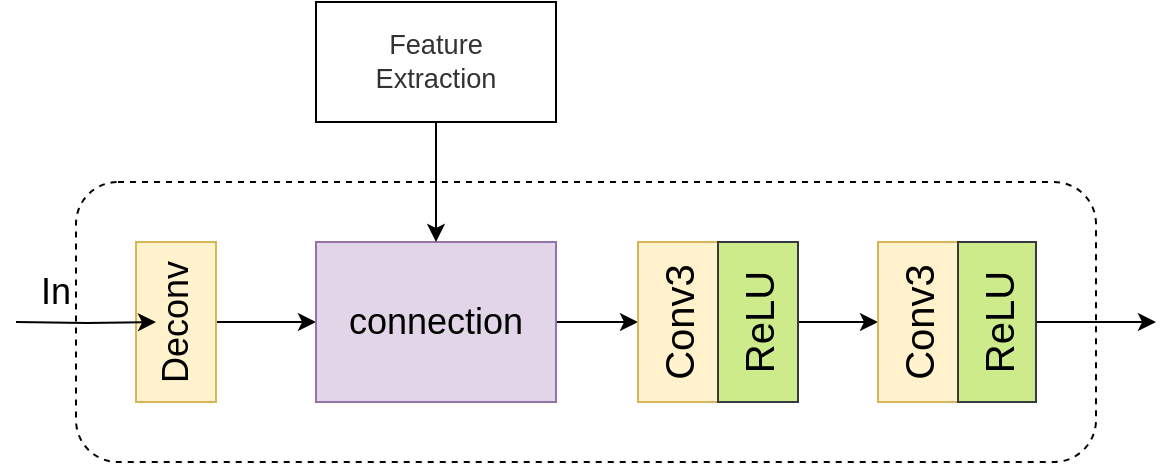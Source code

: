 <mxfile version="12.3.3" type="github" pages="1">
  <diagram id="vKNMBzjib7ub46ExpTRq" name="Page-1">
    <mxGraphModel dx="1038" dy="580" grid="1" gridSize="10" guides="1" tooltips="1" connect="1" arrows="1" fold="1" page="1" pageScale="1" pageWidth="827" pageHeight="1169" math="0" shadow="0">
      <root>
        <mxCell id="0"/>
        <mxCell id="1" parent="0"/>
        <mxCell id="-UwqAHOPOND0Zr8k3zHj-1" value="" style="rounded=1;whiteSpace=wrap;html=1;fontSize=20;labelBackgroundColor=none;fontColor=#000000;dashed=1;" parent="1" vertex="1">
          <mxGeometry x="200" y="330" width="510" height="140" as="geometry"/>
        </mxCell>
        <mxCell id="-UwqAHOPOND0Zr8k3zHj-20" style="edgeStyle=orthogonalEdgeStyle;rounded=0;orthogonalLoop=1;jettySize=auto;html=1;exitX=1;exitY=0.5;exitDx=0;exitDy=0;" parent="1" source="-UwqAHOPOND0Zr8k3zHj-18" edge="1">
          <mxGeometry relative="1" as="geometry">
            <mxPoint x="320" y="400" as="targetPoint"/>
          </mxGeometry>
        </mxCell>
        <mxCell id="-UwqAHOPOND0Zr8k3zHj-18" value="" style="rounded=0;whiteSpace=wrap;html=1;fillColor=#fff2cc;strokeColor=#d6b656;" parent="1" vertex="1">
          <mxGeometry x="230" y="360" width="40" height="80" as="geometry"/>
        </mxCell>
        <mxCell id="-UwqAHOPOND0Zr8k3zHj-19" value="&lt;font style=&quot;font-size: 18px&quot;&gt;Deconv&lt;/font&gt;" style="text;html=1;strokeColor=none;fillColor=none;align=center;verticalAlign=middle;whiteSpace=wrap;rounded=0;rotation=-90;" parent="1" vertex="1">
          <mxGeometry x="230" y="390" width="40" height="20" as="geometry"/>
        </mxCell>
        <mxCell id="-UwqAHOPOND0Zr8k3zHj-37" value="" style="edgeStyle=orthogonalEdgeStyle;rounded=0;orthogonalLoop=1;jettySize=auto;html=1;" parent="1" source="-UwqAHOPOND0Zr8k3zHj-21" target="-UwqAHOPOND0Zr8k3zHj-28" edge="1">
          <mxGeometry relative="1" as="geometry"/>
        </mxCell>
        <mxCell id="-UwqAHOPOND0Zr8k3zHj-21" value="" style="rounded=0;whiteSpace=wrap;html=1;fillColor=#e1d5e7;strokeColor=#9673a6;" parent="1" vertex="1">
          <mxGeometry x="320" y="360" width="120" height="80" as="geometry"/>
        </mxCell>
        <mxCell id="-UwqAHOPOND0Zr8k3zHj-22" value="&lt;span style=&quot;font-size: 18px&quot;&gt;connection&lt;/span&gt;" style="text;html=1;strokeColor=none;fillColor=none;align=center;verticalAlign=middle;whiteSpace=wrap;rounded=0;" parent="1" vertex="1">
          <mxGeometry x="345" y="385" width="70" height="30" as="geometry"/>
        </mxCell>
        <mxCell id="-UwqAHOPOND0Zr8k3zHj-28" value="" style="rounded=0;whiteSpace=wrap;html=1;fillColor=#fff2cc;strokeColor=#d6b656;" parent="1" vertex="1">
          <mxGeometry x="481" y="360" width="40" height="80" as="geometry"/>
        </mxCell>
        <mxCell id="-UwqAHOPOND0Zr8k3zHj-29" value="Conv3" style="text;html=1;strokeColor=none;fillColor=none;align=center;verticalAlign=middle;whiteSpace=wrap;rounded=0;rotation=-90;fontSize=20;" parent="1" vertex="1">
          <mxGeometry x="481" y="390" width="40" height="20" as="geometry"/>
        </mxCell>
        <mxCell id="-UwqAHOPOND0Zr8k3zHj-30" style="edgeStyle=orthogonalEdgeStyle;rounded=0;orthogonalLoop=1;jettySize=auto;html=1;exitX=1;exitY=0.5;exitDx=0;exitDy=0;fontSize=20;fontColor=#000000;" parent="1" source="-UwqAHOPOND0Zr8k3zHj-31" edge="1">
          <mxGeometry relative="1" as="geometry">
            <mxPoint x="601" y="400" as="targetPoint"/>
          </mxGeometry>
        </mxCell>
        <mxCell id="-UwqAHOPOND0Zr8k3zHj-31" value="" style="rounded=0;whiteSpace=wrap;html=1;fillColor=#cdeb8b;strokeColor=#36393d;" parent="1" vertex="1">
          <mxGeometry x="521" y="360" width="40" height="80" as="geometry"/>
        </mxCell>
        <mxCell id="-UwqAHOPOND0Zr8k3zHj-32" value="ReLU" style="text;html=1;strokeColor=none;fillColor=none;align=center;verticalAlign=middle;whiteSpace=wrap;rounded=0;rotation=-90;fontSize=20;" parent="1" vertex="1">
          <mxGeometry x="521" y="390" width="40" height="20" as="geometry"/>
        </mxCell>
        <mxCell id="-UwqAHOPOND0Zr8k3zHj-33" value="" style="rounded=0;whiteSpace=wrap;html=1;fillColor=#fff2cc;strokeColor=#d6b656;" parent="1" vertex="1">
          <mxGeometry x="601" y="360" width="40" height="80" as="geometry"/>
        </mxCell>
        <mxCell id="-UwqAHOPOND0Zr8k3zHj-34" value="Conv3" style="text;html=1;strokeColor=none;fillColor=none;align=center;verticalAlign=middle;whiteSpace=wrap;rounded=0;rotation=-90;fontSize=20;" parent="1" vertex="1">
          <mxGeometry x="601" y="390" width="40" height="20" as="geometry"/>
        </mxCell>
        <mxCell id="-UwqAHOPOND0Zr8k3zHj-40" style="edgeStyle=orthogonalEdgeStyle;rounded=0;orthogonalLoop=1;jettySize=auto;html=1;exitX=1;exitY=0.5;exitDx=0;exitDy=0;" parent="1" source="-UwqAHOPOND0Zr8k3zHj-35" edge="1">
          <mxGeometry relative="1" as="geometry">
            <mxPoint x="740" y="400" as="targetPoint"/>
          </mxGeometry>
        </mxCell>
        <mxCell id="-UwqAHOPOND0Zr8k3zHj-35" value="" style="rounded=0;whiteSpace=wrap;html=1;fillColor=#cdeb8b;strokeColor=#36393d;" parent="1" vertex="1">
          <mxGeometry x="641" y="360" width="39" height="80" as="geometry"/>
        </mxCell>
        <mxCell id="-UwqAHOPOND0Zr8k3zHj-36" value="ReLU" style="text;html=1;strokeColor=none;fillColor=none;align=center;verticalAlign=middle;whiteSpace=wrap;rounded=0;rotation=-90;fontSize=20;" parent="1" vertex="1">
          <mxGeometry x="641" y="390" width="40" height="20" as="geometry"/>
        </mxCell>
        <mxCell id="-UwqAHOPOND0Zr8k3zHj-42" value="" style="edgeStyle=orthogonalEdgeStyle;rounded=0;orthogonalLoop=1;jettySize=auto;html=1;" parent="1" target="-UwqAHOPOND0Zr8k3zHj-19" edge="1">
          <mxGeometry relative="1" as="geometry">
            <mxPoint x="170" y="400" as="sourcePoint"/>
          </mxGeometry>
        </mxCell>
        <mxCell id="-UwqAHOPOND0Zr8k3zHj-43" value="&lt;font style=&quot;font-size: 18px&quot;&gt;In&lt;/font&gt;" style="text;html=1;strokeColor=none;fillColor=none;align=center;verticalAlign=middle;whiteSpace=wrap;rounded=0;" parent="1" vertex="1">
          <mxGeometry x="170" y="375" width="40" height="20" as="geometry"/>
        </mxCell>
        <mxCell id="-UwqAHOPOND0Zr8k3zHj-45" value="" style="edgeStyle=orthogonalEdgeStyle;rounded=0;orthogonalLoop=1;jettySize=auto;html=1;" parent="1" source="-UwqAHOPOND0Zr8k3zHj-44" target="-UwqAHOPOND0Zr8k3zHj-21" edge="1">
          <mxGeometry relative="1" as="geometry"/>
        </mxCell>
        <mxCell id="-UwqAHOPOND0Zr8k3zHj-44" value="" style="rounded=0;whiteSpace=wrap;html=1;" parent="1" vertex="1">
          <mxGeometry x="320" y="240" width="120" height="60" as="geometry"/>
        </mxCell>
        <mxCell id="-UwqAHOPOND0Zr8k3zHj-46" value="&lt;span style=&quot;color: rgb(51 , 51 , 51) ; font-family: &amp;#34;arial&amp;#34; , &amp;#34;microsoft yahei&amp;#34; , &amp;#34;\\5fae软雅黑&amp;#34; , &amp;#34;\\5b8b体&amp;#34; , &amp;#34;malgun gothic&amp;#34; , &amp;#34;meiryo&amp;#34; , sans-serif ; font-size: 13.6px ; line-height: 16.8px ; text-align: left ; background-color: rgb(255 , 255 , 255)&quot;&gt;Feature Extraction&lt;/span&gt;" style="text;html=1;strokeColor=none;fillColor=none;align=center;verticalAlign=middle;whiteSpace=wrap;rounded=0;" parent="1" vertex="1">
          <mxGeometry x="330" y="245" width="100" height="50" as="geometry"/>
        </mxCell>
      </root>
    </mxGraphModel>
  </diagram>
</mxfile>

